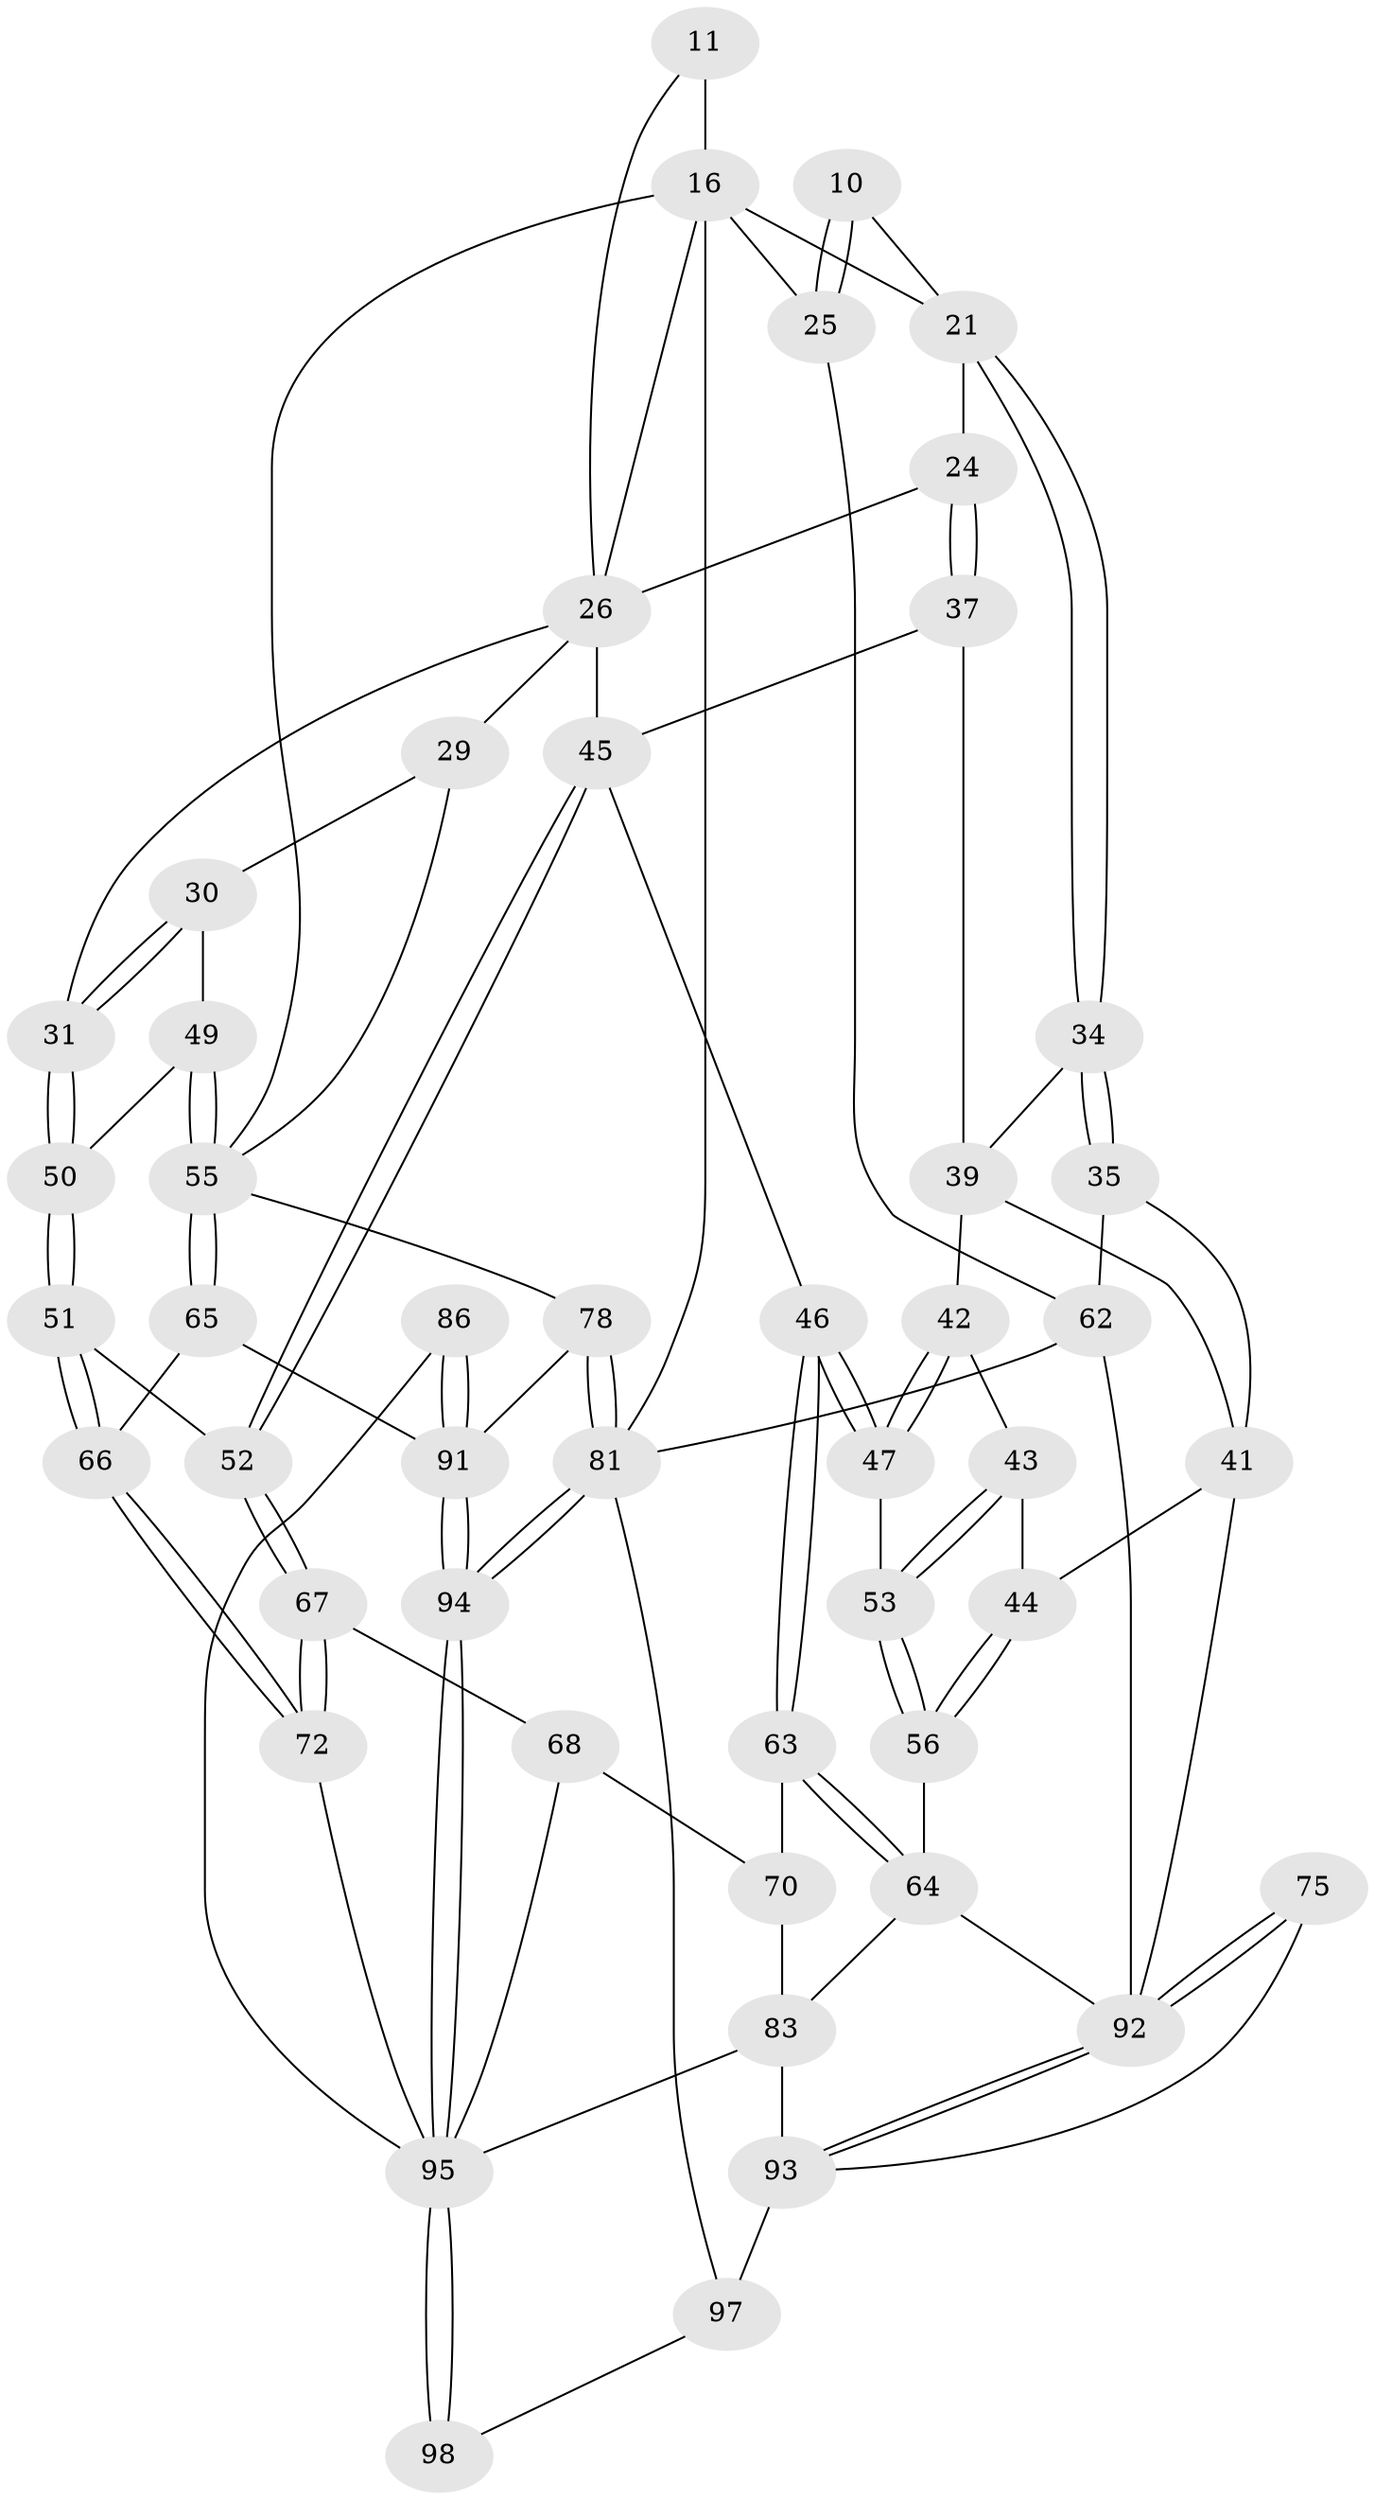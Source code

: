 // original degree distribution, {3: 0.02040816326530612, 4: 0.21428571428571427, 6: 0.19387755102040816, 5: 0.5714285714285714}
// Generated by graph-tools (version 1.1) at 2025/00/03/09/25 05:00:37]
// undirected, 49 vertices, 112 edges
graph export_dot {
graph [start="1"]
  node [color=gray90,style=filled];
  10 [pos="+0.07992287101325148+0.14453556890989427"];
  11 [pos="+0.44325475533684494+0"];
  16 [pos="+1+0",super="+15+4+8"];
  21 [pos="+0.1976252181028482+0.21583207440254548",super="+9+20"];
  24 [pos="+0.3685031762464856+0.22176893414181892",super="+22"];
  25 [pos="+0+0.32826410059754185",super="+6+7"];
  26 [pos="+0.6353866122334656+0.3255256528793777",super="+18+19+23"];
  29 [pos="+0.8174070772333869+0.09874093816949063"];
  30 [pos="+0.7528330009732855+0.30140588389002293"];
  31 [pos="+0.7108648986238568+0.3140490414367332"];
  34 [pos="+0.1921609393567012+0.25116953203171966"];
  35 [pos="+0.01757091245007223+0.3473210730247674"];
  37 [pos="+0.37656517238946774+0.31909139483268534"];
  39 [pos="+0.23068056810029008+0.2903102551549997",super="+38"];
  41 [pos="+0.19741709414749947+0.4456922790610799",super="+40"];
  42 [pos="+0.31523465468510786+0.39760007450471324"];
  43 [pos="+0.24298678981401906+0.43987778796290594"];
  44 [pos="+0.21164200259046823+0.4415553763805928"];
  45 [pos="+0.5562669408173382+0.4279884037994273",super="+27+28"];
  46 [pos="+0.5163701599873729+0.4877944494868837"];
  47 [pos="+0.36882997267402806+0.5035863684761114"];
  49 [pos="+0.8768157258444471+0.4875272859343112",super="+48"];
  50 [pos="+0.7940811465912115+0.5294549168203735"];
  51 [pos="+0.7496060059582575+0.5678438204694841"];
  52 [pos="+0.7245726130131804+0.5623895114807073"];
  53 [pos="+0.33585483264524235+0.5231489298055274"];
  55 [pos="+0.9675769594908603+0.50143923292307",super="+54+32+33"];
  56 [pos="+0.30199575851075755+0.5779283233098951"];
  62 [pos="+0+0.6336664946735291",super="+36"];
  63 [pos="+0.5048049835361146+0.5874977768407634"];
  64 [pos="+0.31264923437333875+0.6368495910801685",super="+57+58"];
  65 [pos="+0.8525590545590873+0.6918257971851983"];
  66 [pos="+0.7995768238086851+0.6718094267642086"];
  67 [pos="+0.5877161933719867+0.724152349436884"];
  68 [pos="+0.5633412327489467+0.7246459753657616"];
  70 [pos="+0.5055988417243948+0.5909066665552628",super="+69"];
  72 [pos="+0.69039579521118+0.7629788716463148"];
  75 [pos="+0.24106252563375136+0.8169904030484616"];
  78 [pos="+1+0.7435398284999668"];
  81 [pos="+1+1",super="+71"];
  83 [pos="+0.4051273256438017+0.8847079554251225",super="+82+77"];
  86 [pos="+0.7775247397092027+0.8716754088478432"];
  91 [pos="+0.8982606688646055+1",super="+79+80"];
  92 [pos="+0.14632350640709188+0.9058572230312372",super="+61+76"];
  93 [pos="+0.11391194815697885+1",super="+85+74+84"];
  94 [pos="+1+1"];
  95 [pos="+0.675667729352352+1",super="+90+89"];
  97 [pos="+0.28912682546422774+1",super="+96"];
  98 [pos="+0.49031350161937753+1"];
  10 -- 25 [weight=2];
  10 -- 25;
  10 -- 21;
  11 -- 16 [weight=2];
  11 -- 26;
  16 -- 81 [weight=2];
  16 -- 25 [weight=2];
  16 -- 21 [weight=2];
  16 -- 26;
  16 -- 55;
  21 -- 34;
  21 -- 34;
  21 -- 24 [weight=2];
  24 -- 37;
  24 -- 37;
  24 -- 26 [weight=2];
  25 -- 62;
  26 -- 31;
  26 -- 45 [weight=2];
  26 -- 29;
  29 -- 30;
  29 -- 55;
  30 -- 31;
  30 -- 31;
  30 -- 49;
  31 -- 50;
  31 -- 50;
  34 -- 35;
  34 -- 35;
  34 -- 39;
  35 -- 41;
  35 -- 62;
  37 -- 39;
  37 -- 45;
  39 -- 41;
  39 -- 42;
  41 -- 92;
  41 -- 44;
  42 -- 43;
  42 -- 47;
  42 -- 47;
  43 -- 44;
  43 -- 53;
  43 -- 53;
  44 -- 56;
  44 -- 56;
  45 -- 46;
  45 -- 52;
  45 -- 52;
  46 -- 47;
  46 -- 47;
  46 -- 63;
  46 -- 63;
  47 -- 53;
  49 -- 50;
  49 -- 55 [weight=2];
  49 -- 55;
  50 -- 51;
  50 -- 51;
  51 -- 52;
  51 -- 66;
  51 -- 66;
  52 -- 67;
  52 -- 67;
  53 -- 56;
  53 -- 56;
  55 -- 65;
  55 -- 65;
  55 -- 78;
  56 -- 64;
  62 -- 81;
  62 -- 92;
  63 -- 64;
  63 -- 64;
  63 -- 70;
  64 -- 92 [weight=2];
  64 -- 83;
  65 -- 66;
  65 -- 91;
  66 -- 72;
  66 -- 72;
  67 -- 68;
  67 -- 72;
  67 -- 72;
  68 -- 95;
  68 -- 70;
  70 -- 83 [weight=2];
  72 -- 95;
  75 -- 92 [weight=2];
  75 -- 92;
  75 -- 93;
  78 -- 81;
  78 -- 81;
  78 -- 91;
  81 -- 94;
  81 -- 94;
  81 -- 97;
  83 -- 95;
  83 -- 93 [weight=2];
  86 -- 91 [weight=2];
  86 -- 91;
  86 -- 95;
  91 -- 94;
  91 -- 94;
  92 -- 93;
  92 -- 93;
  93 -- 97 [weight=2];
  94 -- 95;
  94 -- 95;
  95 -- 98 [weight=2];
  95 -- 98;
  97 -- 98;
}
